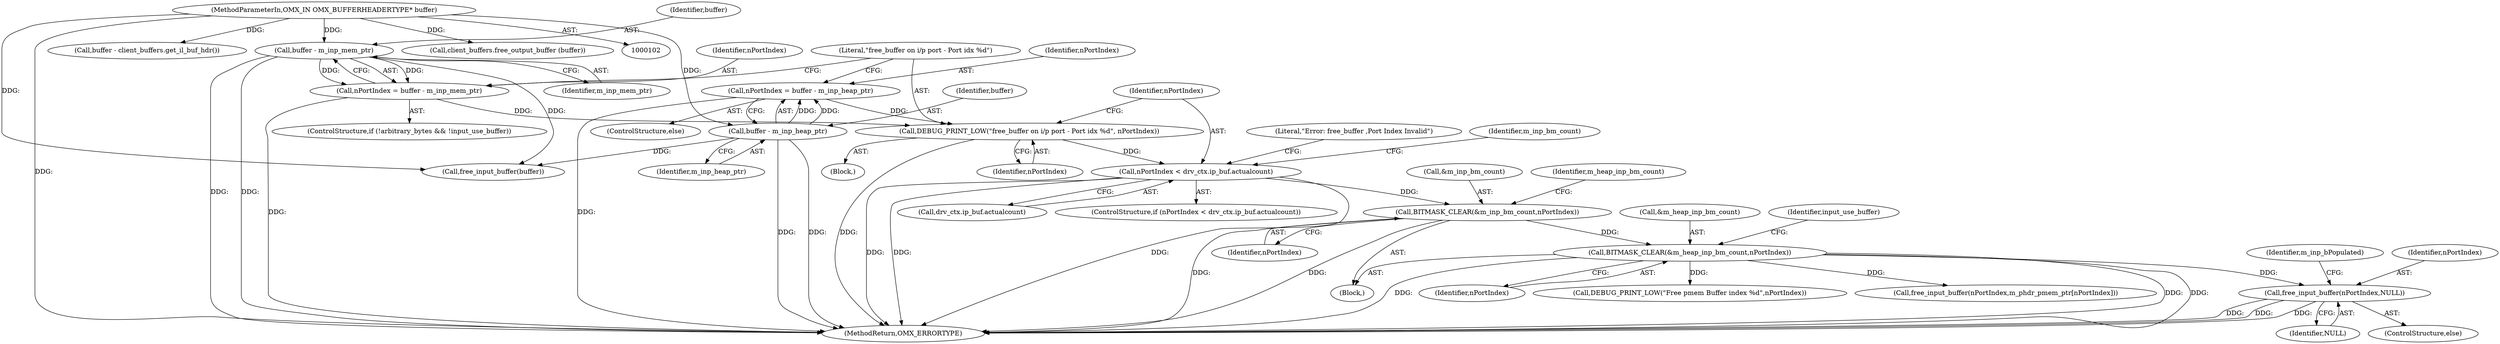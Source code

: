 digraph "0_Android_46e305be6e670a5a0041b0b4861122a0f1aabefa_0@API" {
"1000276" [label="(Call,free_input_buffer(nPortIndex,NULL))"];
"1000245" [label="(Call,BITMASK_CLEAR(&m_heap_inp_bm_count,nPortIndex))"];
"1000241" [label="(Call,BITMASK_CLEAR(&m_inp_bm_count,nPortIndex))"];
"1000233" [label="(Call,nPortIndex < drv_ctx.ip_buf.actualcount)"];
"1000229" [label="(Call,DEBUG_PRINT_LOW(\"free_buffer on i/p port - Port idx %d\", nPortIndex))"];
"1000224" [label="(Call,nPortIndex = buffer - m_inp_heap_ptr)"];
"1000226" [label="(Call,buffer - m_inp_heap_ptr)"];
"1000105" [label="(MethodParameterIn,OMX_IN OMX_BUFFERHEADERTYPE* buffer)"];
"1000218" [label="(Call,nPortIndex = buffer - m_inp_mem_ptr)"];
"1000220" [label="(Call,buffer - m_inp_mem_ptr)"];
"1000242" [label="(Call,&m_inp_bm_count)"];
"1000241" [label="(Call,BITMASK_CLEAR(&m_inp_bm_count,nPortIndex))"];
"1000280" [label="(Call,free_input_buffer(buffer))"];
"1000211" [label="(Block,)"];
"1000248" [label="(Identifier,nPortIndex)"];
"1000224" [label="(Call,nPortIndex = buffer - m_inp_heap_ptr)"];
"1000226" [label="(Call,buffer - m_inp_heap_ptr)"];
"1000219" [label="(Identifier,nPortIndex)"];
"1000254" [label="(Call,DEBUG_PRINT_LOW(\"Free pmem Buffer index %d\",nPortIndex))"];
"1000299" [label="(Literal,\"Error: free_buffer ,Port Index Invalid\")"];
"1000232" [label="(ControlStructure,if (nPortIndex < drv_ctx.ip_buf.actualcount))"];
"1000270" [label="(Call,free_input_buffer(nPortIndex,m_phdr_pmem_ptr[nPortIndex]))"];
"1000278" [label="(Identifier,NULL)"];
"1000243" [label="(Identifier,m_inp_bm_count)"];
"1000228" [label="(Identifier,m_inp_heap_ptr)"];
"1000230" [label="(Literal,\"free_buffer on i/p port - Port idx %d\")"];
"1000246" [label="(Call,&m_heap_inp_bm_count)"];
"1000244" [label="(Identifier,nPortIndex)"];
"1000222" [label="(Identifier,m_inp_mem_ptr)"];
"1000220" [label="(Call,buffer - m_inp_mem_ptr)"];
"1000431" [label="(MethodReturn,OMX_ERRORTYPE)"];
"1000221" [label="(Identifier,buffer)"];
"1000276" [label="(Call,free_input_buffer(nPortIndex,NULL))"];
"1000240" [label="(Block,)"];
"1000229" [label="(Call,DEBUG_PRINT_LOW(\"free_buffer on i/p port - Port idx %d\", nPortIndex))"];
"1000223" [label="(ControlStructure,else)"];
"1000218" [label="(Call,nPortIndex = buffer - m_inp_mem_ptr)"];
"1000234" [label="(Identifier,nPortIndex)"];
"1000275" [label="(ControlStructure,else)"];
"1000233" [label="(Call,nPortIndex < drv_ctx.ip_buf.actualcount)"];
"1000329" [label="(Call,buffer - client_buffers.get_il_buf_hdr())"];
"1000351" [label="(Call,client_buffers.free_output_buffer (buffer))"];
"1000247" [label="(Identifier,m_heap_inp_bm_count)"];
"1000231" [label="(Identifier,nPortIndex)"];
"1000227" [label="(Identifier,buffer)"];
"1000212" [label="(ControlStructure,if (!arbitrary_bytes && !input_use_buffer))"];
"1000283" [label="(Identifier,m_inp_bPopulated)"];
"1000235" [label="(Call,drv_ctx.ip_buf.actualcount)"];
"1000105" [label="(MethodParameterIn,OMX_IN OMX_BUFFERHEADERTYPE* buffer)"];
"1000251" [label="(Identifier,input_use_buffer)"];
"1000277" [label="(Identifier,nPortIndex)"];
"1000245" [label="(Call,BITMASK_CLEAR(&m_heap_inp_bm_count,nPortIndex))"];
"1000225" [label="(Identifier,nPortIndex)"];
"1000276" -> "1000275"  [label="AST: "];
"1000276" -> "1000278"  [label="CFG: "];
"1000277" -> "1000276"  [label="AST: "];
"1000278" -> "1000276"  [label="AST: "];
"1000283" -> "1000276"  [label="CFG: "];
"1000276" -> "1000431"  [label="DDG: "];
"1000276" -> "1000431"  [label="DDG: "];
"1000276" -> "1000431"  [label="DDG: "];
"1000245" -> "1000276"  [label="DDG: "];
"1000245" -> "1000240"  [label="AST: "];
"1000245" -> "1000248"  [label="CFG: "];
"1000246" -> "1000245"  [label="AST: "];
"1000248" -> "1000245"  [label="AST: "];
"1000251" -> "1000245"  [label="CFG: "];
"1000245" -> "1000431"  [label="DDG: "];
"1000245" -> "1000431"  [label="DDG: "];
"1000245" -> "1000431"  [label="DDG: "];
"1000241" -> "1000245"  [label="DDG: "];
"1000245" -> "1000254"  [label="DDG: "];
"1000245" -> "1000270"  [label="DDG: "];
"1000241" -> "1000240"  [label="AST: "];
"1000241" -> "1000244"  [label="CFG: "];
"1000242" -> "1000241"  [label="AST: "];
"1000244" -> "1000241"  [label="AST: "];
"1000247" -> "1000241"  [label="CFG: "];
"1000241" -> "1000431"  [label="DDG: "];
"1000241" -> "1000431"  [label="DDG: "];
"1000233" -> "1000241"  [label="DDG: "];
"1000233" -> "1000232"  [label="AST: "];
"1000233" -> "1000235"  [label="CFG: "];
"1000234" -> "1000233"  [label="AST: "];
"1000235" -> "1000233"  [label="AST: "];
"1000243" -> "1000233"  [label="CFG: "];
"1000299" -> "1000233"  [label="CFG: "];
"1000233" -> "1000431"  [label="DDG: "];
"1000233" -> "1000431"  [label="DDG: "];
"1000233" -> "1000431"  [label="DDG: "];
"1000229" -> "1000233"  [label="DDG: "];
"1000229" -> "1000211"  [label="AST: "];
"1000229" -> "1000231"  [label="CFG: "];
"1000230" -> "1000229"  [label="AST: "];
"1000231" -> "1000229"  [label="AST: "];
"1000234" -> "1000229"  [label="CFG: "];
"1000229" -> "1000431"  [label="DDG: "];
"1000224" -> "1000229"  [label="DDG: "];
"1000218" -> "1000229"  [label="DDG: "];
"1000224" -> "1000223"  [label="AST: "];
"1000224" -> "1000226"  [label="CFG: "];
"1000225" -> "1000224"  [label="AST: "];
"1000226" -> "1000224"  [label="AST: "];
"1000230" -> "1000224"  [label="CFG: "];
"1000224" -> "1000431"  [label="DDG: "];
"1000226" -> "1000224"  [label="DDG: "];
"1000226" -> "1000224"  [label="DDG: "];
"1000226" -> "1000228"  [label="CFG: "];
"1000227" -> "1000226"  [label="AST: "];
"1000228" -> "1000226"  [label="AST: "];
"1000226" -> "1000431"  [label="DDG: "];
"1000226" -> "1000431"  [label="DDG: "];
"1000105" -> "1000226"  [label="DDG: "];
"1000226" -> "1000280"  [label="DDG: "];
"1000105" -> "1000102"  [label="AST: "];
"1000105" -> "1000431"  [label="DDG: "];
"1000105" -> "1000220"  [label="DDG: "];
"1000105" -> "1000280"  [label="DDG: "];
"1000105" -> "1000329"  [label="DDG: "];
"1000105" -> "1000351"  [label="DDG: "];
"1000218" -> "1000212"  [label="AST: "];
"1000218" -> "1000220"  [label="CFG: "];
"1000219" -> "1000218"  [label="AST: "];
"1000220" -> "1000218"  [label="AST: "];
"1000230" -> "1000218"  [label="CFG: "];
"1000218" -> "1000431"  [label="DDG: "];
"1000220" -> "1000218"  [label="DDG: "];
"1000220" -> "1000218"  [label="DDG: "];
"1000220" -> "1000222"  [label="CFG: "];
"1000221" -> "1000220"  [label="AST: "];
"1000222" -> "1000220"  [label="AST: "];
"1000220" -> "1000431"  [label="DDG: "];
"1000220" -> "1000431"  [label="DDG: "];
"1000220" -> "1000280"  [label="DDG: "];
}
